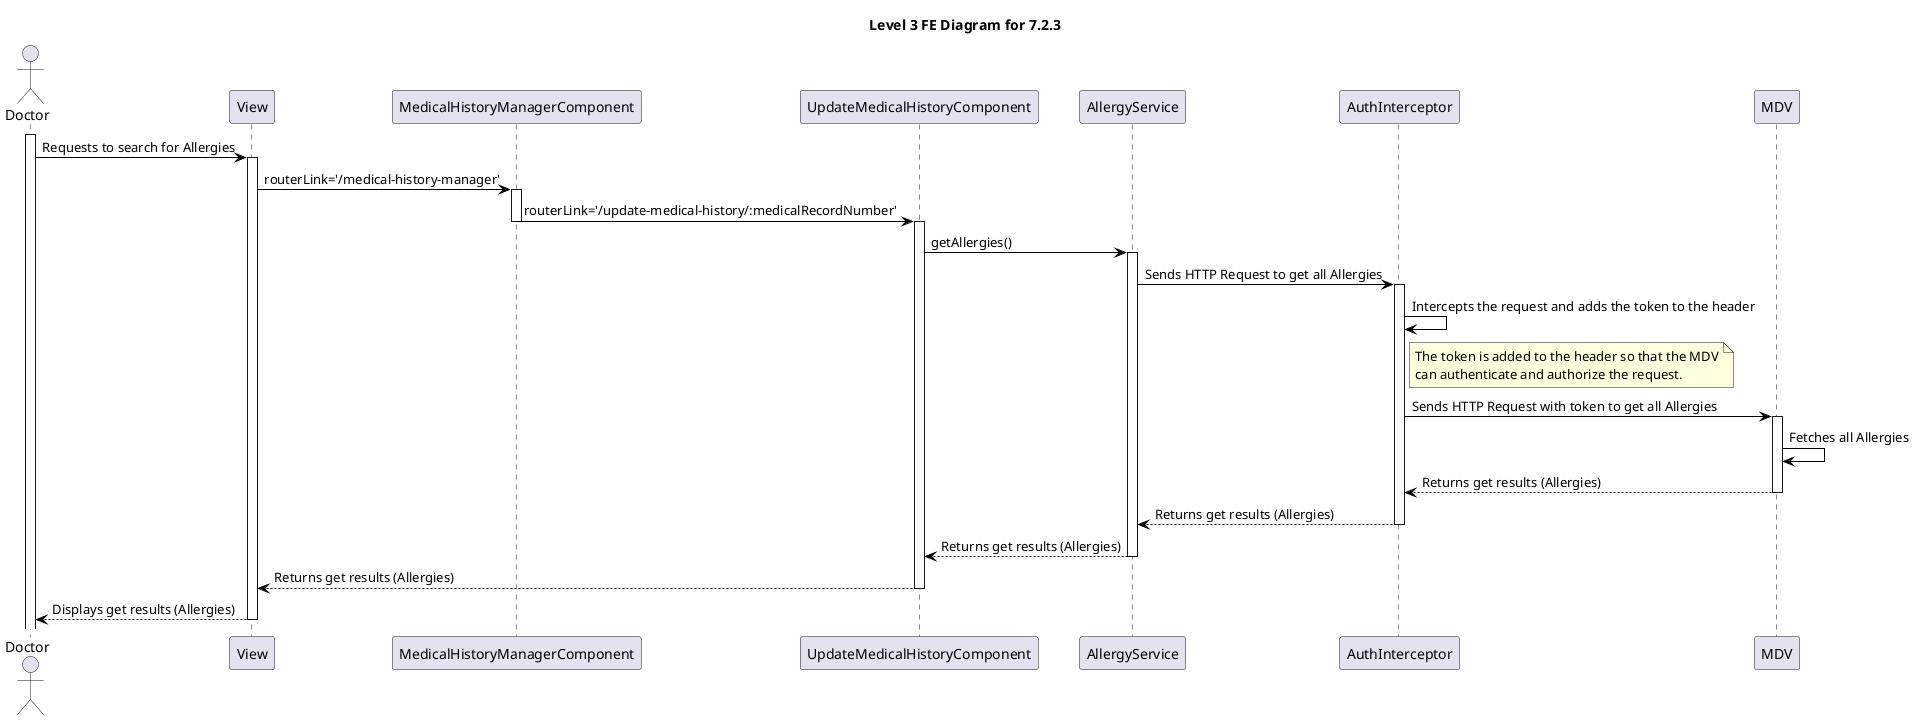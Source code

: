 @startuml level_3_FE

title Level 3 FE Diagram for 7.2.3

skinparam class {
    BackgroundColor<<valueObject>> #D6EAF8
    BackgroundColor<<root>> #FDEBD0
    BackgroundColor<<service>> #D1F2EB
    BackgroundColor #FEF9E7
    ArrowColor Black
}

skinparam package {
    BackgroundColor #EBF5FB
}

actor Doctor as D
participant "View" as V 
participant "MedicalHistoryManagerComponent" as MHMC
participant "UpdateMedicalHistoryComponent" as UMHC
participant "AllergyService" as AS
participant "AuthInterceptor" as AI
participant "MDV" as MDV

activate D
D -> V: Requests to search for Allergies
activate V
V -> MHMC: routerLink='/medical-history-manager'
activate MHMC
MHMC -> UMHC: routerLink='/update-medical-history/:medicalRecordNumber'
deactivate MHMC
activate UMHC
UMHC -> AS: getAllergies()
activate AS
AS -> AI: Sends HTTP Request to get all Allergies
activate AI
AI -> AI: Intercepts the request and adds the token to the header
note right of AI
    The token is added to the header so that the MDV
    can authenticate and authorize the request.
end note
AI -> MDV: Sends HTTP Request with token to get all Allergies
activate MDV
MDV -> MDV: Fetches all Allergies
MDV --> AI: Returns get results (Allergies)
deactivate MDV
AI --> AS: Returns get results (Allergies)
deactivate AI
AS --> UMHC: Returns get results (Allergies)
deactivate AS

UMHC --> V: Returns get results (Allergies)
deactivate UMHC
V --> D: Displays get results (Allergies)
deactivate V

@enduml